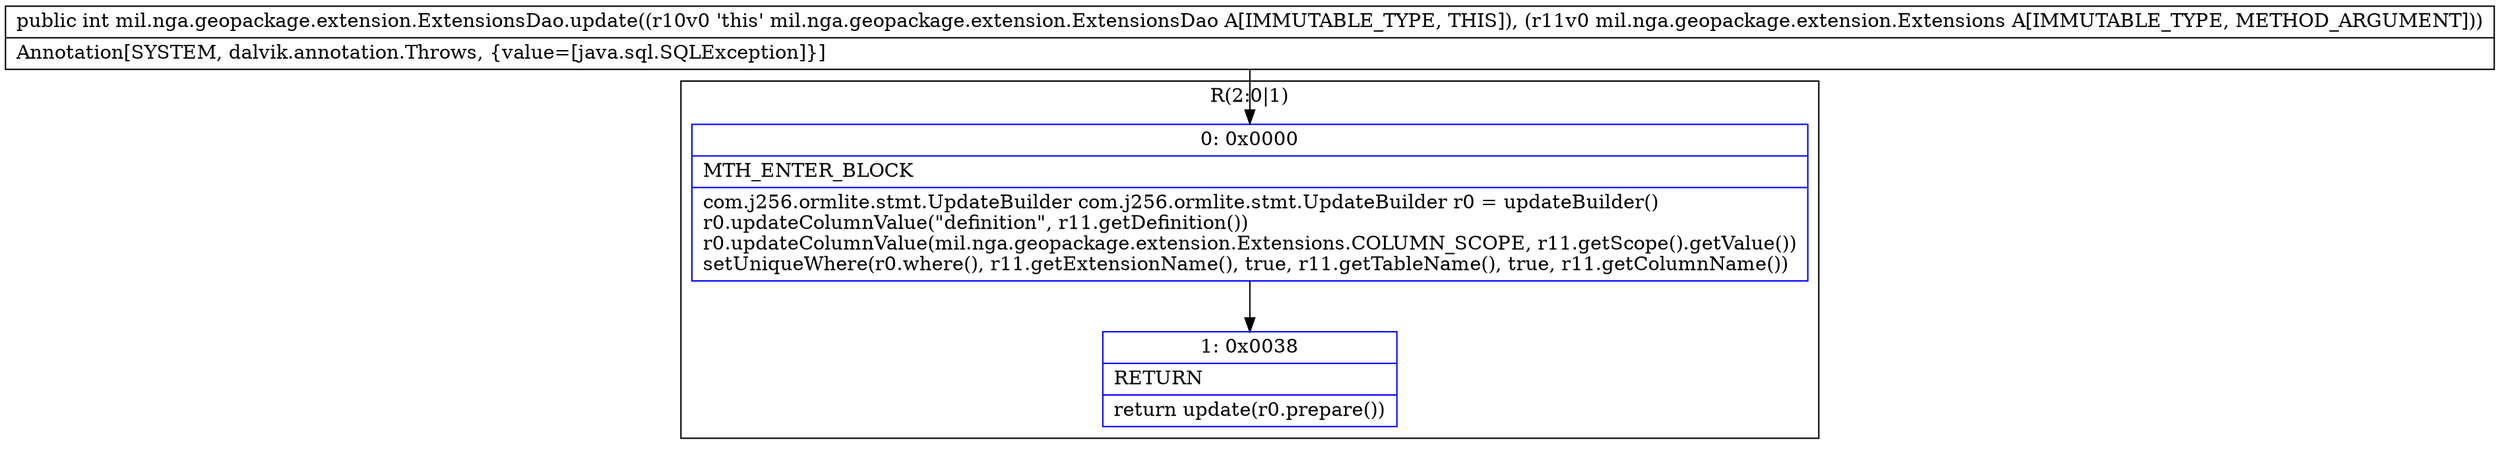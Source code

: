 digraph "CFG formil.nga.geopackage.extension.ExtensionsDao.update(Lmil\/nga\/geopackage\/extension\/Extensions;)I" {
subgraph cluster_Region_237062779 {
label = "R(2:0|1)";
node [shape=record,color=blue];
Node_0 [shape=record,label="{0\:\ 0x0000|MTH_ENTER_BLOCK\l|com.j256.ormlite.stmt.UpdateBuilder com.j256.ormlite.stmt.UpdateBuilder r0 = updateBuilder()\lr0.updateColumnValue(\"definition\", r11.getDefinition())\lr0.updateColumnValue(mil.nga.geopackage.extension.Extensions.COLUMN_SCOPE, r11.getScope().getValue())\lsetUniqueWhere(r0.where(), r11.getExtensionName(), true, r11.getTableName(), true, r11.getColumnName())\l}"];
Node_1 [shape=record,label="{1\:\ 0x0038|RETURN\l|return update(r0.prepare())\l}"];
}
MethodNode[shape=record,label="{public int mil.nga.geopackage.extension.ExtensionsDao.update((r10v0 'this' mil.nga.geopackage.extension.ExtensionsDao A[IMMUTABLE_TYPE, THIS]), (r11v0 mil.nga.geopackage.extension.Extensions A[IMMUTABLE_TYPE, METHOD_ARGUMENT]))  | Annotation[SYSTEM, dalvik.annotation.Throws, \{value=[java.sql.SQLException]\}]\l}"];
MethodNode -> Node_0;
Node_0 -> Node_1;
}

